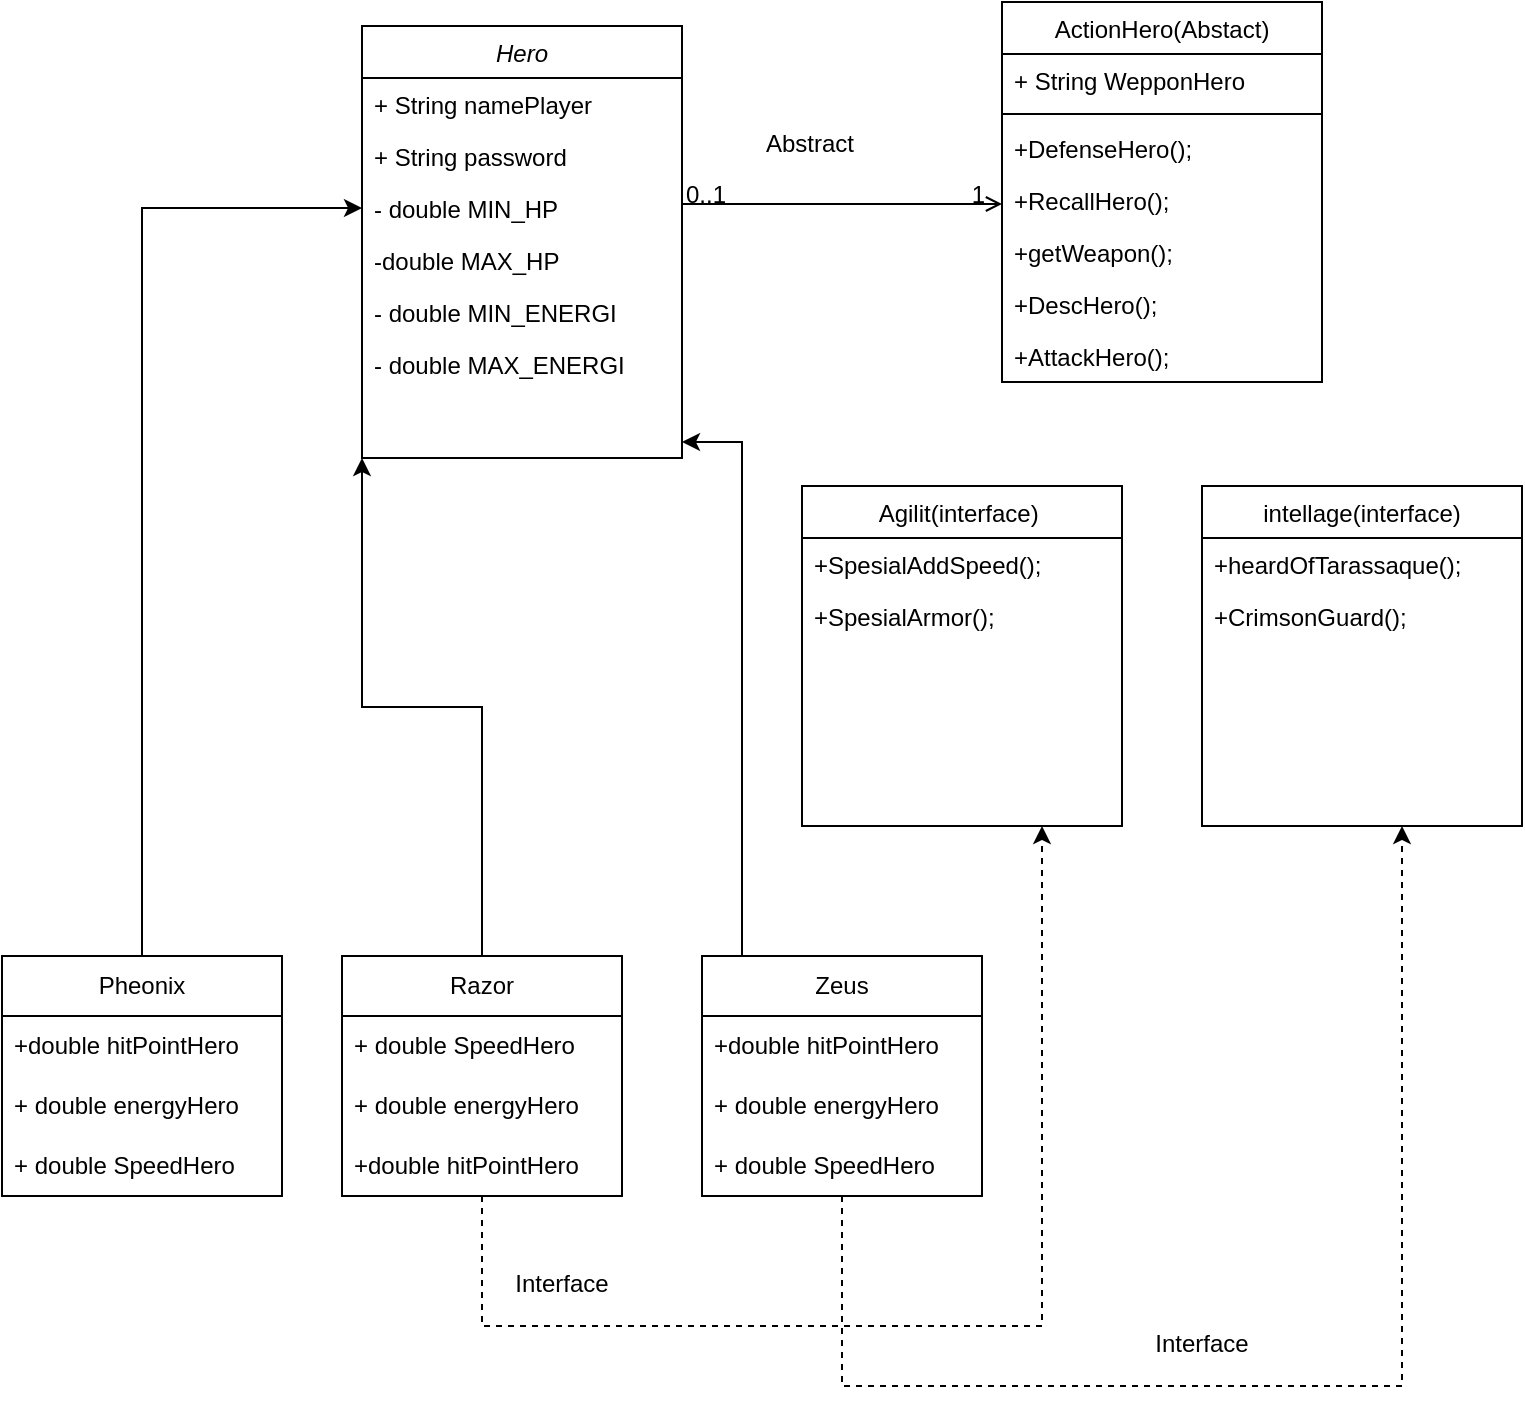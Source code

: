 <mxfile version="20.7.4" type="device"><diagram id="C5RBs43oDa-KdzZeNtuy" name="Page-1"><mxGraphModel dx="794" dy="462" grid="1" gridSize="10" guides="1" tooltips="1" connect="1" arrows="1" fold="1" page="1" pageScale="1" pageWidth="827" pageHeight="1169" math="0" shadow="0"><root><mxCell id="WIyWlLk6GJQsqaUBKTNV-0"/><mxCell id="WIyWlLk6GJQsqaUBKTNV-1" parent="WIyWlLk6GJQsqaUBKTNV-0"/><mxCell id="zkfFHV4jXpPFQw0GAbJ--0" value="Hero" style="swimlane;fontStyle=2;align=center;verticalAlign=top;childLayout=stackLayout;horizontal=1;startSize=26;horizontalStack=0;resizeParent=1;resizeLast=0;collapsible=1;marginBottom=0;rounded=0;shadow=0;strokeWidth=1;" parent="WIyWlLk6GJQsqaUBKTNV-1" vertex="1"><mxGeometry x="220" y="122" width="160" height="216" as="geometry"><mxRectangle x="230" y="140" width="160" height="26" as="alternateBounds"/></mxGeometry></mxCell><mxCell id="zkfFHV4jXpPFQw0GAbJ--1" value="+ String namePlayer" style="text;align=left;verticalAlign=top;spacingLeft=4;spacingRight=4;overflow=hidden;rotatable=0;points=[[0,0.5],[1,0.5]];portConstraint=eastwest;" parent="zkfFHV4jXpPFQw0GAbJ--0" vertex="1"><mxGeometry y="26" width="160" height="26" as="geometry"/></mxCell><mxCell id="zkfFHV4jXpPFQw0GAbJ--2" value="+ String password" style="text;align=left;verticalAlign=top;spacingLeft=4;spacingRight=4;overflow=hidden;rotatable=0;points=[[0,0.5],[1,0.5]];portConstraint=eastwest;rounded=0;shadow=0;html=0;" parent="zkfFHV4jXpPFQw0GAbJ--0" vertex="1"><mxGeometry y="52" width="160" height="26" as="geometry"/></mxCell><mxCell id="zkfFHV4jXpPFQw0GAbJ--3" value="- double MIN_HP" style="text;align=left;verticalAlign=top;spacingLeft=4;spacingRight=4;overflow=hidden;rotatable=0;points=[[0,0.5],[1,0.5]];portConstraint=eastwest;rounded=0;shadow=0;html=0;" parent="zkfFHV4jXpPFQw0GAbJ--0" vertex="1"><mxGeometry y="78" width="160" height="26" as="geometry"/></mxCell><mxCell id="2vSFdWU1uUnVBV0djzHO-0" value="-double MAX_HP" style="text;align=left;verticalAlign=top;spacingLeft=4;spacingRight=4;overflow=hidden;rotatable=0;points=[[0,0.5],[1,0.5]];portConstraint=eastwest;rounded=0;shadow=0;html=0;" parent="zkfFHV4jXpPFQw0GAbJ--0" vertex="1"><mxGeometry y="104" width="160" height="26" as="geometry"/></mxCell><mxCell id="2vSFdWU1uUnVBV0djzHO-2" value="- double MIN_ENERGI" style="text;align=left;verticalAlign=top;spacingLeft=4;spacingRight=4;overflow=hidden;rotatable=0;points=[[0,0.5],[1,0.5]];portConstraint=eastwest;rounded=0;shadow=0;html=0;" parent="zkfFHV4jXpPFQw0GAbJ--0" vertex="1"><mxGeometry y="130" width="160" height="26" as="geometry"/></mxCell><mxCell id="2vSFdWU1uUnVBV0djzHO-1" value="- double MAX_ENERGI" style="text;align=left;verticalAlign=top;spacingLeft=4;spacingRight=4;overflow=hidden;rotatable=0;points=[[0,0.5],[1,0.5]];portConstraint=eastwest;rounded=0;shadow=0;html=0;" parent="zkfFHV4jXpPFQw0GAbJ--0" vertex="1"><mxGeometry y="156" width="160" height="26" as="geometry"/></mxCell><mxCell id="zkfFHV4jXpPFQw0GAbJ--17" value="ActionHero(Abstact)" style="swimlane;fontStyle=0;align=center;verticalAlign=top;childLayout=stackLayout;horizontal=1;startSize=26;horizontalStack=0;resizeParent=1;resizeLast=0;collapsible=1;marginBottom=0;rounded=0;shadow=0;strokeWidth=1;" parent="WIyWlLk6GJQsqaUBKTNV-1" vertex="1"><mxGeometry x="540" y="110" width="160" height="190" as="geometry"><mxRectangle x="550" y="140" width="160" height="26" as="alternateBounds"/></mxGeometry></mxCell><mxCell id="8PsjGJ_jCGfWK4mSfE0J-14" value="+ String WepponHero" style="text;align=left;verticalAlign=top;spacingLeft=4;spacingRight=4;overflow=hidden;rotatable=0;points=[[0,0.5],[1,0.5]];portConstraint=eastwest;rounded=0;shadow=0;html=0;" vertex="1" parent="zkfFHV4jXpPFQw0GAbJ--17"><mxGeometry y="26" width="160" height="26" as="geometry"/></mxCell><mxCell id="zkfFHV4jXpPFQw0GAbJ--4" value="" style="line;html=1;strokeWidth=1;align=left;verticalAlign=middle;spacingTop=-1;spacingLeft=3;spacingRight=3;rotatable=0;labelPosition=right;points=[];portConstraint=eastwest;" parent="zkfFHV4jXpPFQw0GAbJ--17" vertex="1"><mxGeometry y="52" width="160" height="8" as="geometry"/></mxCell><mxCell id="2vSFdWU1uUnVBV0djzHO-4" value="+DefenseHero();" style="text;align=left;verticalAlign=top;spacingLeft=4;spacingRight=4;overflow=hidden;rotatable=0;points=[[0,0.5],[1,0.5]];portConstraint=eastwest;rounded=0;shadow=0;html=0;" parent="zkfFHV4jXpPFQw0GAbJ--17" vertex="1"><mxGeometry y="60" width="160" height="26" as="geometry"/></mxCell><mxCell id="2vSFdWU1uUnVBV0djzHO-5" value="+RecallHero();" style="text;align=left;verticalAlign=top;spacingLeft=4;spacingRight=4;overflow=hidden;rotatable=0;points=[[0,0.5],[1,0.5]];portConstraint=eastwest;rounded=0;shadow=0;html=0;" parent="zkfFHV4jXpPFQw0GAbJ--17" vertex="1"><mxGeometry y="86" width="160" height="26" as="geometry"/></mxCell><mxCell id="2vSFdWU1uUnVBV0djzHO-6" value="+getWeapon();" style="text;align=left;verticalAlign=top;spacingLeft=4;spacingRight=4;overflow=hidden;rotatable=0;points=[[0,0.5],[1,0.5]];portConstraint=eastwest;rounded=0;shadow=0;html=0;" parent="zkfFHV4jXpPFQw0GAbJ--17" vertex="1"><mxGeometry y="112" width="160" height="26" as="geometry"/></mxCell><mxCell id="zkfFHV4jXpPFQw0GAbJ--19" value="+DescHero();" style="text;align=left;verticalAlign=top;spacingLeft=4;spacingRight=4;overflow=hidden;rotatable=0;points=[[0,0.5],[1,0.5]];portConstraint=eastwest;rounded=0;shadow=0;html=0;" parent="zkfFHV4jXpPFQw0GAbJ--17" vertex="1"><mxGeometry y="138" width="160" height="26" as="geometry"/></mxCell><mxCell id="2vSFdWU1uUnVBV0djzHO-3" value="+AttackHero();" style="text;align=left;verticalAlign=top;spacingLeft=4;spacingRight=4;overflow=hidden;rotatable=0;points=[[0,0.5],[1,0.5]];portConstraint=eastwest;rounded=0;shadow=0;html=0;" parent="zkfFHV4jXpPFQw0GAbJ--17" vertex="1"><mxGeometry y="164" width="160" height="26" as="geometry"/></mxCell><mxCell id="zkfFHV4jXpPFQw0GAbJ--26" value="" style="endArrow=open;shadow=0;strokeWidth=1;rounded=0;endFill=1;edgeStyle=elbowEdgeStyle;elbow=vertical;" parent="WIyWlLk6GJQsqaUBKTNV-1" source="zkfFHV4jXpPFQw0GAbJ--0" target="zkfFHV4jXpPFQw0GAbJ--17" edge="1"><mxGeometry x="0.5" y="41" relative="1" as="geometry"><mxPoint x="380" y="194" as="sourcePoint"/><mxPoint x="540" y="194" as="targetPoint"/><mxPoint x="-40" y="32" as="offset"/></mxGeometry></mxCell><mxCell id="zkfFHV4jXpPFQw0GAbJ--27" value="0..1" style="resizable=0;align=left;verticalAlign=bottom;labelBackgroundColor=none;fontSize=12;" parent="zkfFHV4jXpPFQw0GAbJ--26" connectable="0" vertex="1"><mxGeometry x="-1" relative="1" as="geometry"><mxPoint y="4" as="offset"/></mxGeometry></mxCell><mxCell id="zkfFHV4jXpPFQw0GAbJ--28" value="1" style="resizable=0;align=right;verticalAlign=bottom;labelBackgroundColor=none;fontSize=12;" parent="zkfFHV4jXpPFQw0GAbJ--26" connectable="0" vertex="1"><mxGeometry x="1" relative="1" as="geometry"><mxPoint x="-7" y="4" as="offset"/></mxGeometry></mxCell><mxCell id="2vSFdWU1uUnVBV0djzHO-7" value="Agilit(interface) " style="swimlane;fontStyle=0;align=center;verticalAlign=top;childLayout=stackLayout;horizontal=1;startSize=26;horizontalStack=0;resizeParent=1;resizeLast=0;collapsible=1;marginBottom=0;rounded=0;shadow=0;strokeWidth=1;" parent="WIyWlLk6GJQsqaUBKTNV-1" vertex="1"><mxGeometry x="440" y="352" width="160" height="170" as="geometry"><mxRectangle x="550" y="140" width="160" height="26" as="alternateBounds"/></mxGeometry></mxCell><mxCell id="2vSFdWU1uUnVBV0djzHO-38" value="+SpesialAddSpeed();" style="text;align=left;verticalAlign=top;spacingLeft=4;spacingRight=4;overflow=hidden;rotatable=0;points=[[0,0.5],[1,0.5]];portConstraint=eastwest;rounded=0;shadow=0;html=0;" parent="2vSFdWU1uUnVBV0djzHO-7" vertex="1"><mxGeometry y="26" width="160" height="26" as="geometry"/></mxCell><mxCell id="2vSFdWU1uUnVBV0djzHO-39" value="+SpesialArmor();" style="text;align=left;verticalAlign=top;spacingLeft=4;spacingRight=4;overflow=hidden;rotatable=0;points=[[0,0.5],[1,0.5]];portConstraint=eastwest;rounded=0;shadow=0;html=0;" parent="2vSFdWU1uUnVBV0djzHO-7" vertex="1"><mxGeometry y="52" width="160" height="26" as="geometry"/></mxCell><mxCell id="2vSFdWU1uUnVBV0djzHO-14" value="intellage(interface)" style="swimlane;fontStyle=0;align=center;verticalAlign=top;childLayout=stackLayout;horizontal=1;startSize=26;horizontalStack=0;resizeParent=1;resizeLast=0;collapsible=1;marginBottom=0;rounded=0;shadow=0;strokeWidth=1;" parent="WIyWlLk6GJQsqaUBKTNV-1" vertex="1"><mxGeometry x="640" y="352" width="160" height="170" as="geometry"><mxRectangle x="550" y="140" width="160" height="26" as="alternateBounds"/></mxGeometry></mxCell><mxCell id="2vSFdWU1uUnVBV0djzHO-40" value="+heardOfTarassaque();" style="text;align=left;verticalAlign=top;spacingLeft=4;spacingRight=4;overflow=hidden;rotatable=0;points=[[0,0.5],[1,0.5]];portConstraint=eastwest;rounded=0;shadow=0;html=0;" parent="2vSFdWU1uUnVBV0djzHO-14" vertex="1"><mxGeometry y="26" width="160" height="26" as="geometry"/></mxCell><mxCell id="2vSFdWU1uUnVBV0djzHO-43" value="+CrimsonGuard();" style="text;align=left;verticalAlign=top;spacingLeft=4;spacingRight=4;overflow=hidden;rotatable=0;points=[[0,0.5],[1,0.5]];portConstraint=eastwest;rounded=0;shadow=0;html=0;" parent="2vSFdWU1uUnVBV0djzHO-14" vertex="1"><mxGeometry y="52" width="160" height="26" as="geometry"/></mxCell><mxCell id="2vSFdWU1uUnVBV0djzHO-35" style="edgeStyle=orthogonalEdgeStyle;rounded=0;orthogonalLoop=1;jettySize=auto;html=1;entryX=0.75;entryY=1;entryDx=0;entryDy=0;dashed=1;" parent="WIyWlLk6GJQsqaUBKTNV-1" source="2vSFdWU1uUnVBV0djzHO-28" target="2vSFdWU1uUnVBV0djzHO-7" edge="1"><mxGeometry relative="1" as="geometry"><Array as="points"><mxPoint x="280" y="772"/><mxPoint x="560" y="772"/></Array></mxGeometry></mxCell><mxCell id="8PsjGJ_jCGfWK4mSfE0J-3" style="edgeStyle=orthogonalEdgeStyle;rounded=0;orthogonalLoop=1;jettySize=auto;html=1;entryX=0;entryY=1;entryDx=0;entryDy=0;" edge="1" parent="WIyWlLk6GJQsqaUBKTNV-1" source="2vSFdWU1uUnVBV0djzHO-28" target="zkfFHV4jXpPFQw0GAbJ--0"><mxGeometry relative="1" as="geometry"/></mxCell><mxCell id="2vSFdWU1uUnVBV0djzHO-28" value="Razor" style="swimlane;fontStyle=0;childLayout=stackLayout;horizontal=1;startSize=30;horizontalStack=0;resizeParent=1;resizeParentMax=0;resizeLast=0;collapsible=1;marginBottom=0;whiteSpace=wrap;html=1;" parent="WIyWlLk6GJQsqaUBKTNV-1" vertex="1"><mxGeometry x="210" y="587" width="140" height="120" as="geometry"/></mxCell><mxCell id="2vSFdWU1uUnVBV0djzHO-57" value="+ double SpeedHero" style="text;strokeColor=none;fillColor=none;align=left;verticalAlign=middle;spacingLeft=4;spacingRight=4;overflow=hidden;points=[[0,0.5],[1,0.5]];portConstraint=eastwest;rotatable=0;whiteSpace=wrap;html=1;" parent="2vSFdWU1uUnVBV0djzHO-28" vertex="1"><mxGeometry y="30" width="140" height="30" as="geometry"/></mxCell><mxCell id="2vSFdWU1uUnVBV0djzHO-56" value="+ double energyHero" style="text;strokeColor=none;fillColor=none;align=left;verticalAlign=middle;spacingLeft=4;spacingRight=4;overflow=hidden;points=[[0,0.5],[1,0.5]];portConstraint=eastwest;rotatable=0;whiteSpace=wrap;html=1;" parent="2vSFdWU1uUnVBV0djzHO-28" vertex="1"><mxGeometry y="60" width="140" height="30" as="geometry"/></mxCell><mxCell id="2vSFdWU1uUnVBV0djzHO-55" value="+double hitPointHero" style="text;strokeColor=none;fillColor=none;align=left;verticalAlign=middle;spacingLeft=4;spacingRight=4;overflow=hidden;points=[[0,0.5],[1,0.5]];portConstraint=eastwest;rotatable=0;whiteSpace=wrap;html=1;" parent="2vSFdWU1uUnVBV0djzHO-28" vertex="1"><mxGeometry y="90" width="140" height="30" as="geometry"/></mxCell><mxCell id="2vSFdWU1uUnVBV0djzHO-36" style="edgeStyle=orthogonalEdgeStyle;rounded=0;orthogonalLoop=1;jettySize=auto;html=1;dashed=1;" parent="WIyWlLk6GJQsqaUBKTNV-1" source="2vSFdWU1uUnVBV0djzHO-31" edge="1"><mxGeometry relative="1" as="geometry"><mxPoint x="740" y="522" as="targetPoint"/><Array as="points"><mxPoint x="460" y="802"/><mxPoint x="740" y="802"/></Array></mxGeometry></mxCell><mxCell id="8PsjGJ_jCGfWK4mSfE0J-4" style="edgeStyle=orthogonalEdgeStyle;rounded=0;orthogonalLoop=1;jettySize=auto;html=1;" edge="1" parent="WIyWlLk6GJQsqaUBKTNV-1" source="2vSFdWU1uUnVBV0djzHO-31"><mxGeometry relative="1" as="geometry"><mxPoint x="380" y="330" as="targetPoint"/><Array as="points"><mxPoint x="410" y="330"/></Array></mxGeometry></mxCell><mxCell id="2vSFdWU1uUnVBV0djzHO-31" value="Zeus" style="swimlane;fontStyle=0;childLayout=stackLayout;horizontal=1;startSize=30;horizontalStack=0;resizeParent=1;resizeParentMax=0;resizeLast=0;collapsible=1;marginBottom=0;whiteSpace=wrap;html=1;" parent="WIyWlLk6GJQsqaUBKTNV-1" vertex="1"><mxGeometry x="390" y="587" width="140" height="120" as="geometry"/></mxCell><mxCell id="2vSFdWU1uUnVBV0djzHO-60" value="+double hitPointHero" style="text;strokeColor=none;fillColor=none;align=left;verticalAlign=middle;spacingLeft=4;spacingRight=4;overflow=hidden;points=[[0,0.5],[1,0.5]];portConstraint=eastwest;rotatable=0;whiteSpace=wrap;html=1;" parent="2vSFdWU1uUnVBV0djzHO-31" vertex="1"><mxGeometry y="30" width="140" height="30" as="geometry"/></mxCell><mxCell id="2vSFdWU1uUnVBV0djzHO-59" value="+ double energyHero" style="text;strokeColor=none;fillColor=none;align=left;verticalAlign=middle;spacingLeft=4;spacingRight=4;overflow=hidden;points=[[0,0.5],[1,0.5]];portConstraint=eastwest;rotatable=0;whiteSpace=wrap;html=1;" parent="2vSFdWU1uUnVBV0djzHO-31" vertex="1"><mxGeometry y="60" width="140" height="30" as="geometry"/></mxCell><mxCell id="2vSFdWU1uUnVBV0djzHO-58" value="+ double SpeedHero" style="text;strokeColor=none;fillColor=none;align=left;verticalAlign=middle;spacingLeft=4;spacingRight=4;overflow=hidden;points=[[0,0.5],[1,0.5]];portConstraint=eastwest;rotatable=0;whiteSpace=wrap;html=1;" parent="2vSFdWU1uUnVBV0djzHO-31" vertex="1"><mxGeometry y="90" width="140" height="30" as="geometry"/></mxCell><mxCell id="8PsjGJ_jCGfWK4mSfE0J-2" style="edgeStyle=orthogonalEdgeStyle;rounded=0;orthogonalLoop=1;jettySize=auto;html=1;entryX=0;entryY=0.5;entryDx=0;entryDy=0;" edge="1" parent="WIyWlLk6GJQsqaUBKTNV-1" source="2vSFdWU1uUnVBV0djzHO-51" target="zkfFHV4jXpPFQw0GAbJ--3"><mxGeometry relative="1" as="geometry"/></mxCell><mxCell id="2vSFdWU1uUnVBV0djzHO-51" value="Pheonix" style="swimlane;fontStyle=0;childLayout=stackLayout;horizontal=1;startSize=30;horizontalStack=0;resizeParent=1;resizeParentMax=0;resizeLast=0;collapsible=1;marginBottom=0;whiteSpace=wrap;html=1;" parent="WIyWlLk6GJQsqaUBKTNV-1" vertex="1"><mxGeometry x="40" y="587" width="140" height="120" as="geometry"/></mxCell><mxCell id="2vSFdWU1uUnVBV0djzHO-52" value="+double hitPointHero" style="text;strokeColor=none;fillColor=none;align=left;verticalAlign=middle;spacingLeft=4;spacingRight=4;overflow=hidden;points=[[0,0.5],[1,0.5]];portConstraint=eastwest;rotatable=0;whiteSpace=wrap;html=1;" parent="2vSFdWU1uUnVBV0djzHO-51" vertex="1"><mxGeometry y="30" width="140" height="30" as="geometry"/></mxCell><mxCell id="2vSFdWU1uUnVBV0djzHO-53" value="+ double energyHero" style="text;strokeColor=none;fillColor=none;align=left;verticalAlign=middle;spacingLeft=4;spacingRight=4;overflow=hidden;points=[[0,0.5],[1,0.5]];portConstraint=eastwest;rotatable=0;whiteSpace=wrap;html=1;" parent="2vSFdWU1uUnVBV0djzHO-51" vertex="1"><mxGeometry y="60" width="140" height="30" as="geometry"/></mxCell><mxCell id="2vSFdWU1uUnVBV0djzHO-54" value="+ double SpeedHero" style="text;strokeColor=none;fillColor=none;align=left;verticalAlign=middle;spacingLeft=4;spacingRight=4;overflow=hidden;points=[[0,0.5],[1,0.5]];portConstraint=eastwest;rotatable=0;whiteSpace=wrap;html=1;" parent="2vSFdWU1uUnVBV0djzHO-51" vertex="1"><mxGeometry y="90" width="140" height="30" as="geometry"/></mxCell><mxCell id="EPlfp01_Sj0qyE11RMyk-39" value="Abstract" style="text;html=1;strokeColor=none;fillColor=none;align=center;verticalAlign=middle;whiteSpace=wrap;rounded=0;" parent="WIyWlLk6GJQsqaUBKTNV-1" vertex="1"><mxGeometry x="414" y="166" width="60" height="30" as="geometry"/></mxCell><mxCell id="EPlfp01_Sj0qyE11RMyk-41" value="Interface" style="text;html=1;strokeColor=none;fillColor=none;align=center;verticalAlign=middle;whiteSpace=wrap;rounded=0;" parent="WIyWlLk6GJQsqaUBKTNV-1" vertex="1"><mxGeometry x="610" y="766" width="60" height="30" as="geometry"/></mxCell><mxCell id="EPlfp01_Sj0qyE11RMyk-42" value="Interface" style="text;html=1;strokeColor=none;fillColor=none;align=center;verticalAlign=middle;whiteSpace=wrap;rounded=0;" parent="WIyWlLk6GJQsqaUBKTNV-1" vertex="1"><mxGeometry x="290" y="736" width="60" height="30" as="geometry"/></mxCell></root></mxGraphModel></diagram></mxfile>